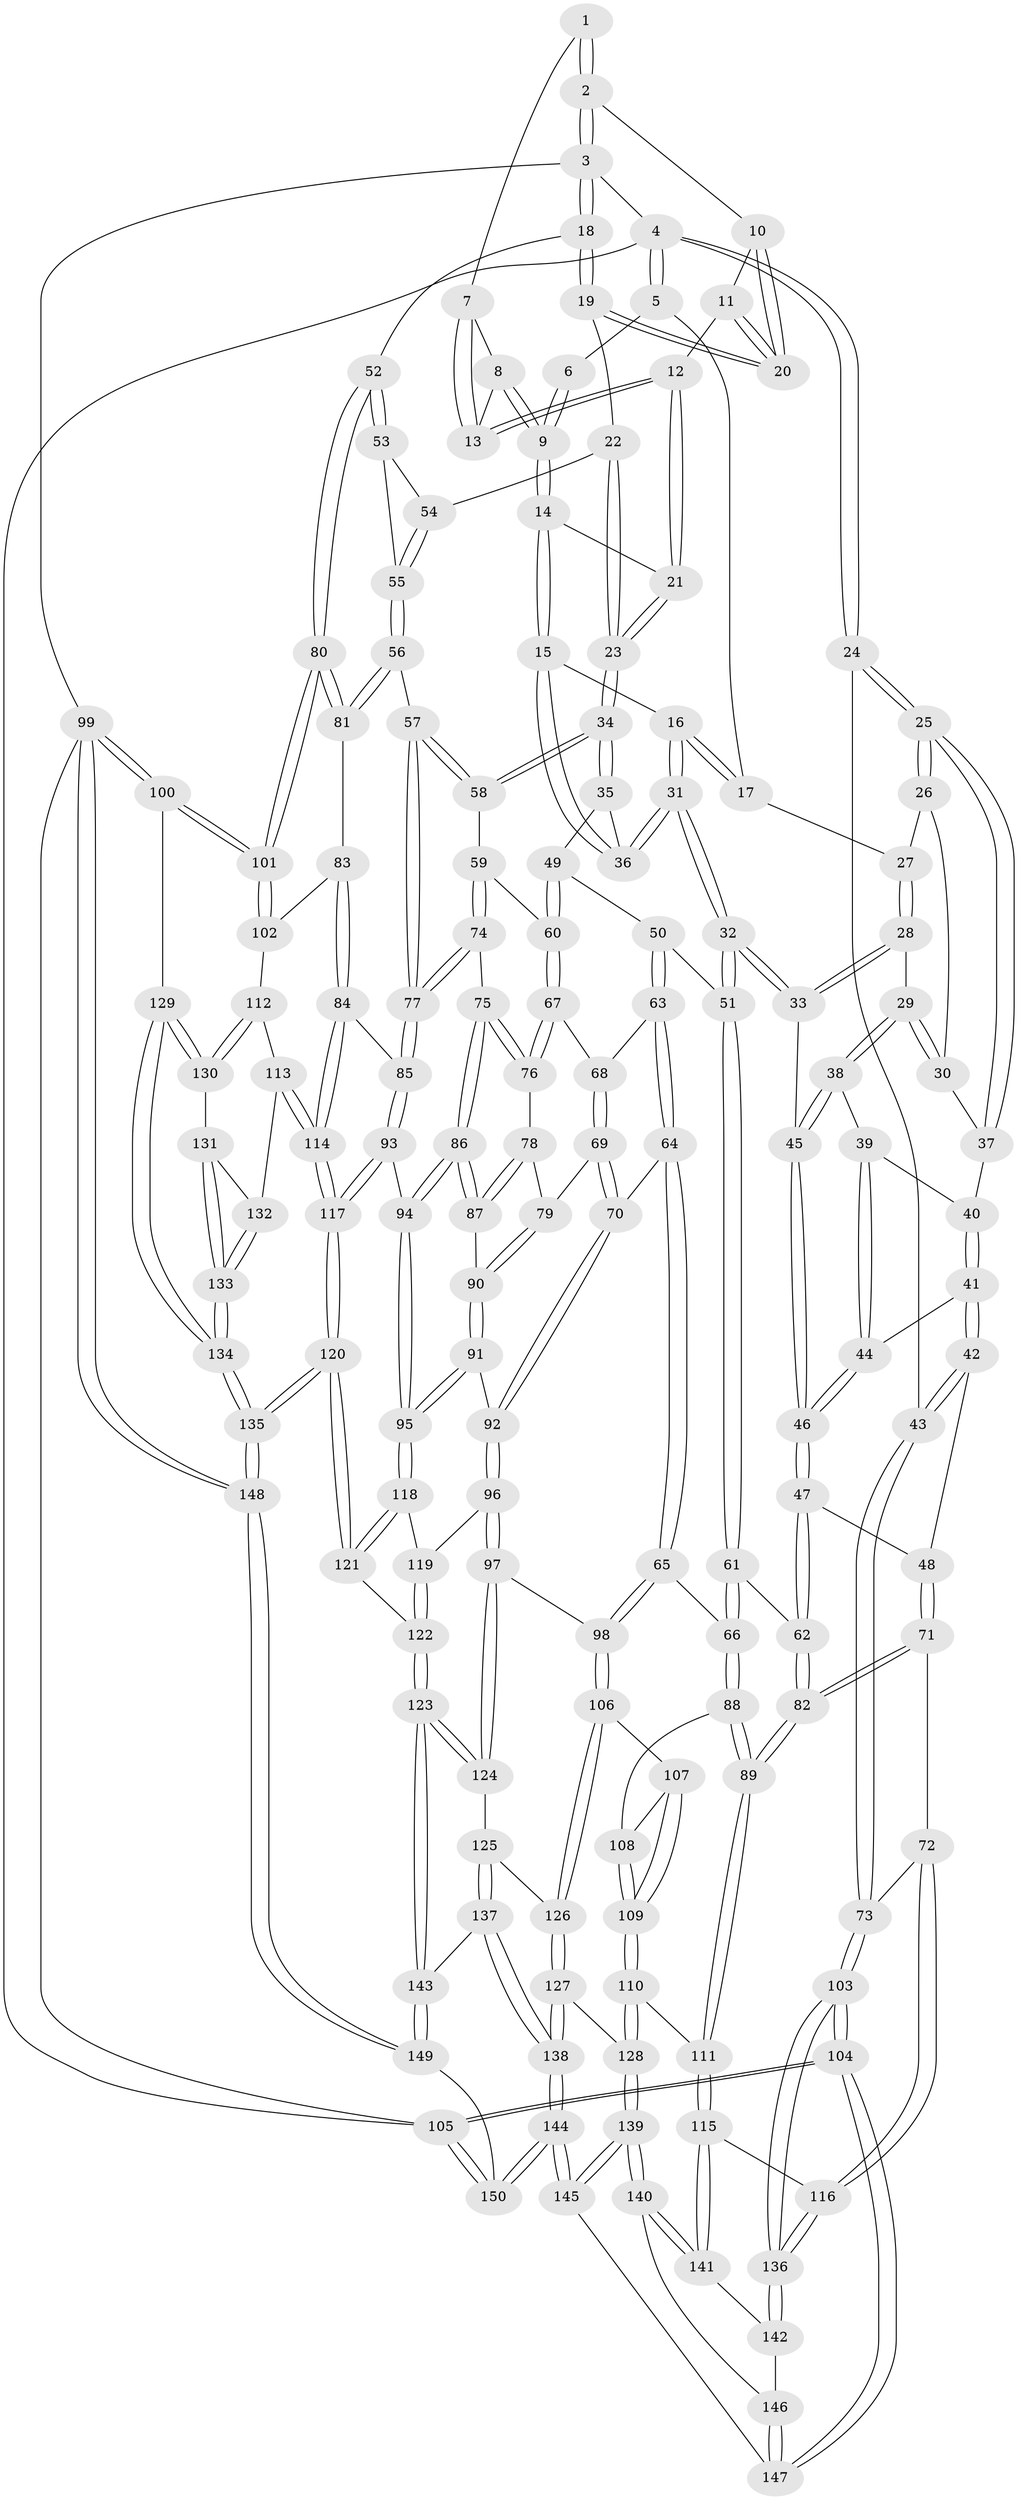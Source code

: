 // coarse degree distribution, {6: 0.2111111111111111, 8: 0.022222222222222223, 4: 0.26666666666666666, 2: 0.011111111111111112, 3: 0.044444444444444446, 5: 0.4444444444444444}
// Generated by graph-tools (version 1.1) at 2025/21/03/04/25 18:21:23]
// undirected, 150 vertices, 372 edges
graph export_dot {
graph [start="1"]
  node [color=gray90,style=filled];
  1 [pos="+0.7769649866591882+0"];
  2 [pos="+0.9426849842549184+0"];
  3 [pos="+1+0"];
  4 [pos="+0+0"];
  5 [pos="+0.3610433041330383+0"];
  6 [pos="+0.4326860567688947+0"];
  7 [pos="+0.7310172584891264+0"];
  8 [pos="+0.5831998365383+0.07977302028414932"];
  9 [pos="+0.5609859760262678+0.09486888275558102"];
  10 [pos="+0.8922059626232552+0"];
  11 [pos="+0.7830251855195625+0.0908557744860595"];
  12 [pos="+0.7085403753977919+0.12909650293477296"];
  13 [pos="+0.6993206304513017+0.09383822776040815"];
  14 [pos="+0.5433119725969371+0.14111225687077367"];
  15 [pos="+0.5389893096227988+0.1454829302392957"];
  16 [pos="+0.4650994839868089+0.13262505546196074"];
  17 [pos="+0.3348759433203365+0.04959001233938998"];
  18 [pos="+1+0.23205663225432274"];
  19 [pos="+0.8465103667531749+0.2204574370521788"];
  20 [pos="+0.8460835492444256+0.2013181859586761"];
  21 [pos="+0.7072044201899653+0.1585908910318782"];
  22 [pos="+0.7798147803445032+0.25922930781189224"];
  23 [pos="+0.7611205401756578+0.26562102070995375"];
  24 [pos="+0+0"];
  25 [pos="+0+0.02684581462615058"];
  26 [pos="+0.22393610546517978+0.06959865576434032"];
  27 [pos="+0.3254992629986385+0.06189173732703927"];
  28 [pos="+0.2864877798505666+0.19384285609496535"];
  29 [pos="+0.2834600590815642+0.19443101870985824"];
  30 [pos="+0.12781380555306715+0.1704962381769445"];
  31 [pos="+0.38314172884254794+0.3217905868324529"];
  32 [pos="+0.38258640611797284+0.3223459825498515"];
  33 [pos="+0.34336583943415827+0.2955719665349188"];
  34 [pos="+0.7442020088935146+0.2876320904372382"];
  35 [pos="+0.5986764595852387+0.2732721995234617"];
  36 [pos="+0.5499723325820469+0.2210031641620653"];
  37 [pos="+0.09956226301731734+0.17129975147121132"];
  38 [pos="+0.18541416202522562+0.2710918399408913"];
  39 [pos="+0.1753237958675615+0.2706763352126464"];
  40 [pos="+0.11558627212803417+0.2361443787189682"];
  41 [pos="+0.09756622715946103+0.28248832543795643"];
  42 [pos="+0+0.37510655379194163"];
  43 [pos="+0+0.33838040606944914"];
  44 [pos="+0.13967396138398877+0.3192293639503614"];
  45 [pos="+0.21329170128846775+0.3571694142371341"];
  46 [pos="+0.16190339879932106+0.419096573699344"];
  47 [pos="+0.15820644384789448+0.42771310722909217"];
  48 [pos="+0.021142527819024013+0.39995196358488644"];
  49 [pos="+0.553685698163669+0.347578025966137"];
  50 [pos="+0.4061728329859646+0.36523251018450464"];
  51 [pos="+0.3952263495780891+0.3562654344105096"];
  52 [pos="+1+0.3315169231852201"];
  53 [pos="+0.9706876753358967+0.36596100384210106"];
  54 [pos="+0.8968737315326237+0.3620344241715031"];
  55 [pos="+0.8398145866474057+0.44985408366727836"];
  56 [pos="+0.8336982408427436+0.45635623466948566"];
  57 [pos="+0.8038903522376755+0.445683446017195"];
  58 [pos="+0.7430569337679298+0.31073533958834626"];
  59 [pos="+0.6231366864489071+0.44386906049198915"];
  60 [pos="+0.5983958622996371+0.4371321782799963"];
  61 [pos="+0.26587409432765047+0.48904009225164274"];
  62 [pos="+0.1752726576445336+0.45727549780354443"];
  63 [pos="+0.4096270100830178+0.37220729985735207"];
  64 [pos="+0.3671158573976607+0.5636509873794667"];
  65 [pos="+0.31347013015259917+0.5772930283350063"];
  66 [pos="+0.311491780489881+0.5764256739184899"];
  67 [pos="+0.529199276753142+0.46635682123166833"];
  68 [pos="+0.4539169031802594+0.4325562872377427"];
  69 [pos="+0.43477425862725094+0.5453574619964676"];
  70 [pos="+0.3822121854775563+0.56393588095337"];
  71 [pos="+0.06856793170166542+0.6058685610051964"];
  72 [pos="+0.0443570198388378+0.6112195615791554"];
  73 [pos="+0+0.5844890747201301"];
  74 [pos="+0.6606792261151241+0.5184627420457273"];
  75 [pos="+0.5879468456268285+0.5617495589024263"];
  76 [pos="+0.5267012039600864+0.5115065735495856"];
  77 [pos="+0.7065818636920587+0.5430269730886325"];
  78 [pos="+0.5118386054770308+0.5278820014441628"];
  79 [pos="+0.47015738874508434+0.5588102040432527"];
  80 [pos="+1+0.5698858222966171"];
  81 [pos="+0.921825671512974+0.5348396343140667"];
  82 [pos="+0.10623392117473424+0.6075320004796566"];
  83 [pos="+0.834178825210416+0.60086182861432"];
  84 [pos="+0.7311804975035429+0.614454858804712"];
  85 [pos="+0.7283511436735601+0.6123261950610629"];
  86 [pos="+0.5675545660254391+0.6047784166898531"];
  87 [pos="+0.5483656824159447+0.5946418788617187"];
  88 [pos="+0.23552482651692763+0.6262691661305185"];
  89 [pos="+0.12245260175729253+0.6240520378839047"];
  90 [pos="+0.4772124557147636+0.5725080652019614"];
  91 [pos="+0.47576213261589684+0.6778699156816304"];
  92 [pos="+0.46595556507858527+0.6804551077090136"];
  93 [pos="+0.5753083660930723+0.6943192826966831"];
  94 [pos="+0.5729350377216925+0.6937333646295499"];
  95 [pos="+0.5707618812571172+0.6944482626543192"];
  96 [pos="+0.39586348019490025+0.7275303105007521"];
  97 [pos="+0.37953504850137126+0.7307117367961233"];
  98 [pos="+0.36490279035222684+0.7283643053668574"];
  99 [pos="+1+1"];
  100 [pos="+1+0.7217004470167225"];
  101 [pos="+1+0.6333934891821883"];
  102 [pos="+0.8578622628154298+0.6710223230350496"];
  103 [pos="+0+0.9180565035170475"];
  104 [pos="+0+0.9767213988373805"];
  105 [pos="+0+1"];
  106 [pos="+0.3181879631455464+0.7565132266759831"];
  107 [pos="+0.27810946403802256+0.7496396150827765"];
  108 [pos="+0.23655383924223533+0.6355191182598732"];
  109 [pos="+0.19014994841990787+0.7666591583808223"];
  110 [pos="+0.1553160152678156+0.7797895658996234"];
  111 [pos="+0.1464521388156724+0.7774803209028536"];
  112 [pos="+0.8245211940509504+0.7568529043524185"];
  113 [pos="+0.8132323936407123+0.761925090853698"];
  114 [pos="+0.7732388027307217+0.7579059579892911"];
  115 [pos="+0.14452003856167533+0.7784347010594375"];
  116 [pos="+0.023759727505024194+0.7918090241287935"];
  117 [pos="+0.6902095097308321+0.8234236390684546"];
  118 [pos="+0.52439622936382+0.7892452613373108"];
  119 [pos="+0.4455084919999365+0.7716463526531407"];
  120 [pos="+0.6581291289788587+0.9524056917217469"];
  121 [pos="+0.5234463651618128+0.8805848074076139"];
  122 [pos="+0.4761757537241877+0.8841732738636449"];
  123 [pos="+0.43863770227356147+0.8964087557129021"];
  124 [pos="+0.4147820955669223+0.8639719104669318"];
  125 [pos="+0.32822846222470536+0.8372674108763754"];
  126 [pos="+0.31287515001447463+0.8193822411817864"];
  127 [pos="+0.25925079702286724+0.8726283362305974"];
  128 [pos="+0.20322201193508274+0.852581722902168"];
  129 [pos="+1+0.7279554296126269"];
  130 [pos="+1+0.7502114036091386"];
  131 [pos="+0.9376157991535683+0.8629578638495196"];
  132 [pos="+0.8221023339410297+0.7822549442077851"];
  133 [pos="+0.8660341294077779+0.9255305836366419"];
  134 [pos="+0.7739410730142213+1"];
  135 [pos="+0.7447988292931191+1"];
  136 [pos="+0+0.8469574898952015"];
  137 [pos="+0.34823070913582643+0.9335714143031678"];
  138 [pos="+0.2951383677595114+0.9701737047197088"];
  139 [pos="+0.173346859081172+0.9358500961875835"];
  140 [pos="+0.14118152965028044+0.9129244535366358"];
  141 [pos="+0.12935111215804548+0.8308991956896468"];
  142 [pos="+0.09047527719312215+0.8984499394647681"];
  143 [pos="+0.42504339122407947+0.9141082665152916"];
  144 [pos="+0.2210474883158932+1"];
  145 [pos="+0.20445779216735963+1"];
  146 [pos="+0.09585358846465457+0.9085374531262157"];
  147 [pos="+0.08902854298184305+0.9449038214629991"];
  148 [pos="+0.745483755026511+1"];
  149 [pos="+0.48850193033706474+1"];
  150 [pos="+0.2143804357186337+1"];
  1 -- 2;
  1 -- 2;
  1 -- 7;
  2 -- 3;
  2 -- 3;
  2 -- 10;
  3 -- 4;
  3 -- 18;
  3 -- 18;
  3 -- 99;
  4 -- 5;
  4 -- 5;
  4 -- 24;
  4 -- 24;
  4 -- 105;
  5 -- 6;
  5 -- 17;
  6 -- 9;
  6 -- 9;
  7 -- 8;
  7 -- 13;
  7 -- 13;
  8 -- 9;
  8 -- 9;
  8 -- 13;
  9 -- 14;
  9 -- 14;
  10 -- 11;
  10 -- 20;
  10 -- 20;
  11 -- 12;
  11 -- 20;
  11 -- 20;
  12 -- 13;
  12 -- 13;
  12 -- 21;
  12 -- 21;
  14 -- 15;
  14 -- 15;
  14 -- 21;
  15 -- 16;
  15 -- 36;
  15 -- 36;
  16 -- 17;
  16 -- 17;
  16 -- 31;
  16 -- 31;
  17 -- 27;
  18 -- 19;
  18 -- 19;
  18 -- 52;
  19 -- 20;
  19 -- 20;
  19 -- 22;
  21 -- 23;
  21 -- 23;
  22 -- 23;
  22 -- 23;
  22 -- 54;
  23 -- 34;
  23 -- 34;
  24 -- 25;
  24 -- 25;
  24 -- 43;
  25 -- 26;
  25 -- 26;
  25 -- 37;
  25 -- 37;
  26 -- 27;
  26 -- 30;
  27 -- 28;
  27 -- 28;
  28 -- 29;
  28 -- 33;
  28 -- 33;
  29 -- 30;
  29 -- 30;
  29 -- 38;
  29 -- 38;
  30 -- 37;
  31 -- 32;
  31 -- 32;
  31 -- 36;
  31 -- 36;
  32 -- 33;
  32 -- 33;
  32 -- 51;
  32 -- 51;
  33 -- 45;
  34 -- 35;
  34 -- 35;
  34 -- 58;
  34 -- 58;
  35 -- 36;
  35 -- 49;
  37 -- 40;
  38 -- 39;
  38 -- 45;
  38 -- 45;
  39 -- 40;
  39 -- 44;
  39 -- 44;
  40 -- 41;
  40 -- 41;
  41 -- 42;
  41 -- 42;
  41 -- 44;
  42 -- 43;
  42 -- 43;
  42 -- 48;
  43 -- 73;
  43 -- 73;
  44 -- 46;
  44 -- 46;
  45 -- 46;
  45 -- 46;
  46 -- 47;
  46 -- 47;
  47 -- 48;
  47 -- 62;
  47 -- 62;
  48 -- 71;
  48 -- 71;
  49 -- 50;
  49 -- 60;
  49 -- 60;
  50 -- 51;
  50 -- 63;
  50 -- 63;
  51 -- 61;
  51 -- 61;
  52 -- 53;
  52 -- 53;
  52 -- 80;
  52 -- 80;
  53 -- 54;
  53 -- 55;
  54 -- 55;
  54 -- 55;
  55 -- 56;
  55 -- 56;
  56 -- 57;
  56 -- 81;
  56 -- 81;
  57 -- 58;
  57 -- 58;
  57 -- 77;
  57 -- 77;
  58 -- 59;
  59 -- 60;
  59 -- 74;
  59 -- 74;
  60 -- 67;
  60 -- 67;
  61 -- 62;
  61 -- 66;
  61 -- 66;
  62 -- 82;
  62 -- 82;
  63 -- 64;
  63 -- 64;
  63 -- 68;
  64 -- 65;
  64 -- 65;
  64 -- 70;
  65 -- 66;
  65 -- 98;
  65 -- 98;
  66 -- 88;
  66 -- 88;
  67 -- 68;
  67 -- 76;
  67 -- 76;
  68 -- 69;
  68 -- 69;
  69 -- 70;
  69 -- 70;
  69 -- 79;
  70 -- 92;
  70 -- 92;
  71 -- 72;
  71 -- 82;
  71 -- 82;
  72 -- 73;
  72 -- 116;
  72 -- 116;
  73 -- 103;
  73 -- 103;
  74 -- 75;
  74 -- 77;
  74 -- 77;
  75 -- 76;
  75 -- 76;
  75 -- 86;
  75 -- 86;
  76 -- 78;
  77 -- 85;
  77 -- 85;
  78 -- 79;
  78 -- 87;
  78 -- 87;
  79 -- 90;
  79 -- 90;
  80 -- 81;
  80 -- 81;
  80 -- 101;
  80 -- 101;
  81 -- 83;
  82 -- 89;
  82 -- 89;
  83 -- 84;
  83 -- 84;
  83 -- 102;
  84 -- 85;
  84 -- 114;
  84 -- 114;
  85 -- 93;
  85 -- 93;
  86 -- 87;
  86 -- 87;
  86 -- 94;
  86 -- 94;
  87 -- 90;
  88 -- 89;
  88 -- 89;
  88 -- 108;
  89 -- 111;
  89 -- 111;
  90 -- 91;
  90 -- 91;
  91 -- 92;
  91 -- 95;
  91 -- 95;
  92 -- 96;
  92 -- 96;
  93 -- 94;
  93 -- 117;
  93 -- 117;
  94 -- 95;
  94 -- 95;
  95 -- 118;
  95 -- 118;
  96 -- 97;
  96 -- 97;
  96 -- 119;
  97 -- 98;
  97 -- 124;
  97 -- 124;
  98 -- 106;
  98 -- 106;
  99 -- 100;
  99 -- 100;
  99 -- 148;
  99 -- 148;
  99 -- 105;
  100 -- 101;
  100 -- 101;
  100 -- 129;
  101 -- 102;
  101 -- 102;
  102 -- 112;
  103 -- 104;
  103 -- 104;
  103 -- 136;
  103 -- 136;
  104 -- 105;
  104 -- 105;
  104 -- 147;
  104 -- 147;
  105 -- 150;
  105 -- 150;
  106 -- 107;
  106 -- 126;
  106 -- 126;
  107 -- 108;
  107 -- 109;
  107 -- 109;
  108 -- 109;
  108 -- 109;
  109 -- 110;
  109 -- 110;
  110 -- 111;
  110 -- 128;
  110 -- 128;
  111 -- 115;
  111 -- 115;
  112 -- 113;
  112 -- 130;
  112 -- 130;
  113 -- 114;
  113 -- 114;
  113 -- 132;
  114 -- 117;
  114 -- 117;
  115 -- 116;
  115 -- 141;
  115 -- 141;
  116 -- 136;
  116 -- 136;
  117 -- 120;
  117 -- 120;
  118 -- 119;
  118 -- 121;
  118 -- 121;
  119 -- 122;
  119 -- 122;
  120 -- 121;
  120 -- 121;
  120 -- 135;
  120 -- 135;
  121 -- 122;
  122 -- 123;
  122 -- 123;
  123 -- 124;
  123 -- 124;
  123 -- 143;
  123 -- 143;
  124 -- 125;
  125 -- 126;
  125 -- 137;
  125 -- 137;
  126 -- 127;
  126 -- 127;
  127 -- 128;
  127 -- 138;
  127 -- 138;
  128 -- 139;
  128 -- 139;
  129 -- 130;
  129 -- 130;
  129 -- 134;
  129 -- 134;
  130 -- 131;
  131 -- 132;
  131 -- 133;
  131 -- 133;
  132 -- 133;
  132 -- 133;
  133 -- 134;
  133 -- 134;
  134 -- 135;
  134 -- 135;
  135 -- 148;
  135 -- 148;
  136 -- 142;
  136 -- 142;
  137 -- 138;
  137 -- 138;
  137 -- 143;
  138 -- 144;
  138 -- 144;
  139 -- 140;
  139 -- 140;
  139 -- 145;
  139 -- 145;
  140 -- 141;
  140 -- 141;
  140 -- 146;
  141 -- 142;
  142 -- 146;
  143 -- 149;
  143 -- 149;
  144 -- 145;
  144 -- 145;
  144 -- 150;
  144 -- 150;
  145 -- 147;
  146 -- 147;
  146 -- 147;
  148 -- 149;
  148 -- 149;
  149 -- 150;
}
